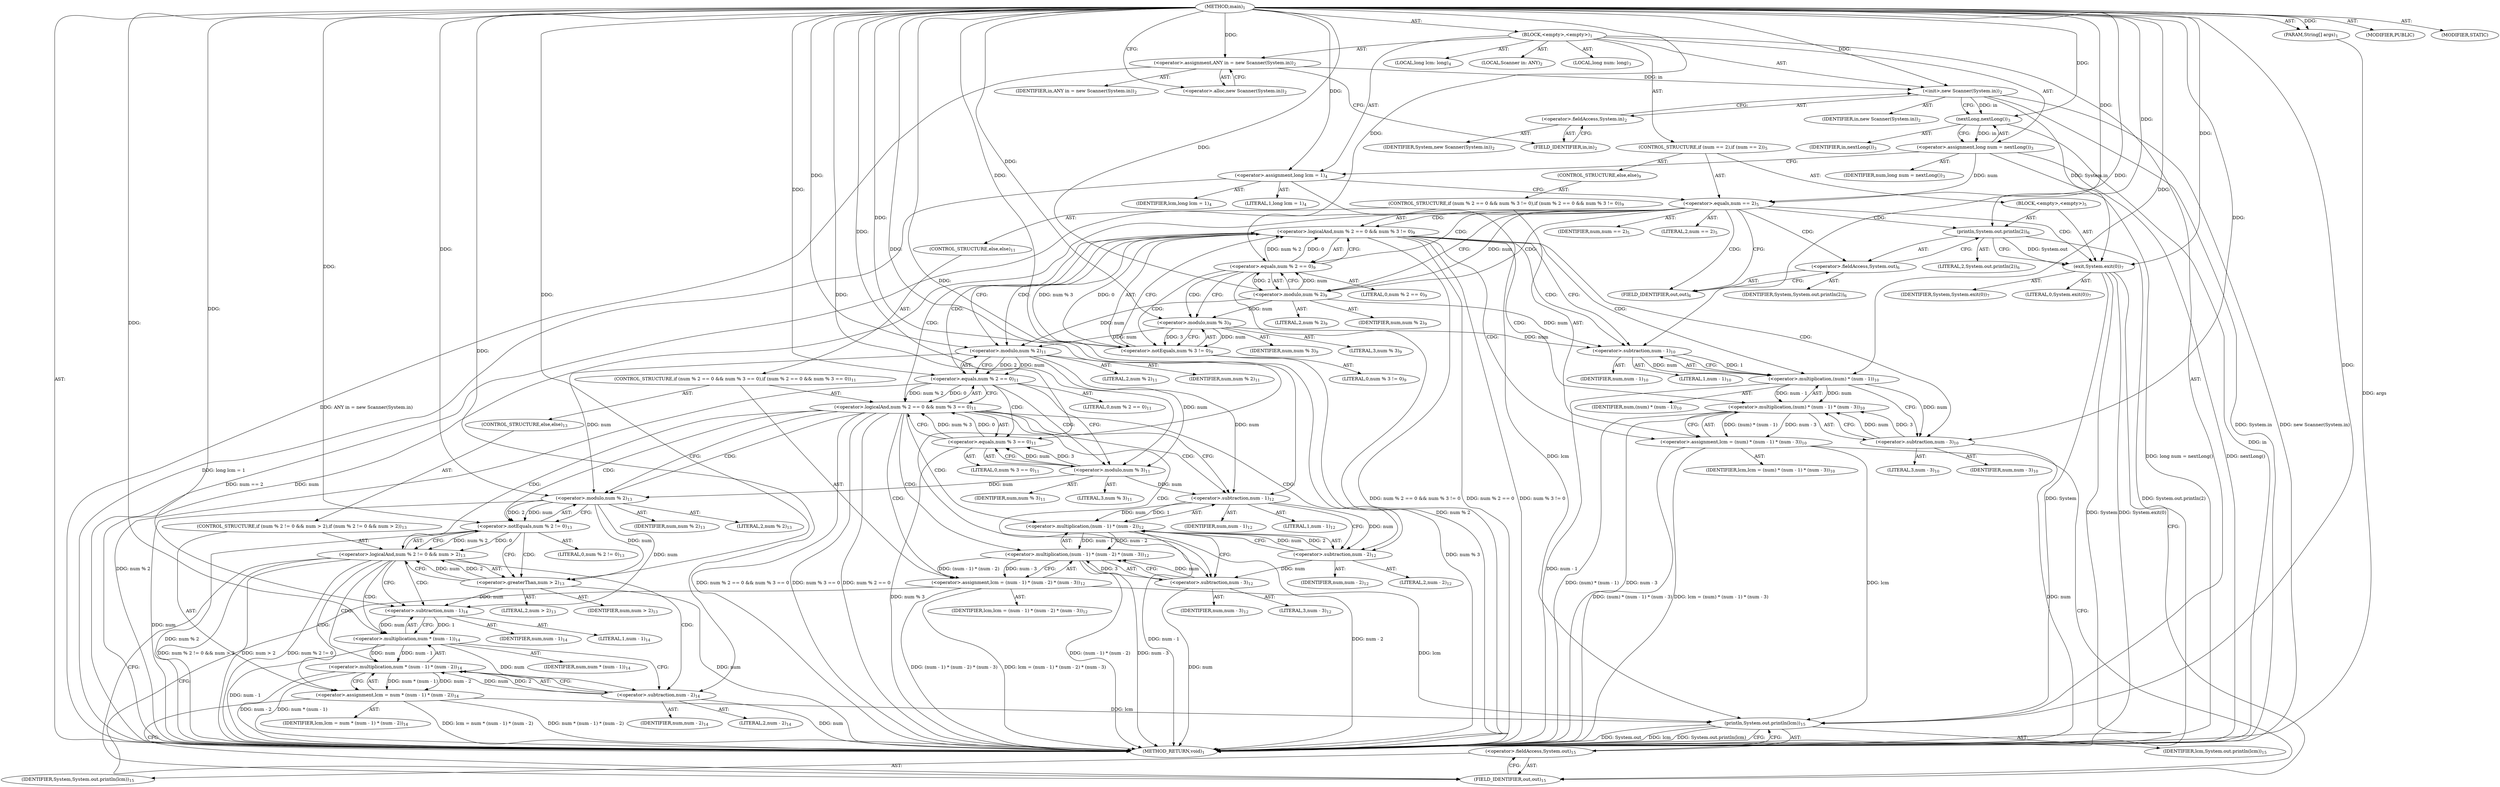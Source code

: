 digraph "main" {  
"19" [label = <(METHOD,main)<SUB>1</SUB>> ]
"20" [label = <(PARAM,String[] args)<SUB>1</SUB>> ]
"21" [label = <(BLOCK,&lt;empty&gt;,&lt;empty&gt;)<SUB>1</SUB>> ]
"4" [label = <(LOCAL,Scanner in: ANY)<SUB>2</SUB>> ]
"22" [label = <(&lt;operator&gt;.assignment,ANY in = new Scanner(System.in))<SUB>2</SUB>> ]
"23" [label = <(IDENTIFIER,in,ANY in = new Scanner(System.in))<SUB>2</SUB>> ]
"24" [label = <(&lt;operator&gt;.alloc,new Scanner(System.in))<SUB>2</SUB>> ]
"25" [label = <(&lt;init&gt;,new Scanner(System.in))<SUB>2</SUB>> ]
"3" [label = <(IDENTIFIER,in,new Scanner(System.in))<SUB>2</SUB>> ]
"26" [label = <(&lt;operator&gt;.fieldAccess,System.in)<SUB>2</SUB>> ]
"27" [label = <(IDENTIFIER,System,new Scanner(System.in))<SUB>2</SUB>> ]
"28" [label = <(FIELD_IDENTIFIER,in,in)<SUB>2</SUB>> ]
"29" [label = <(LOCAL,long num: long)<SUB>3</SUB>> ]
"30" [label = <(&lt;operator&gt;.assignment,long num = nextLong())<SUB>3</SUB>> ]
"31" [label = <(IDENTIFIER,num,long num = nextLong())<SUB>3</SUB>> ]
"32" [label = <(nextLong,nextLong())<SUB>3</SUB>> ]
"33" [label = <(IDENTIFIER,in,nextLong())<SUB>3</SUB>> ]
"34" [label = <(LOCAL,long lcm: long)<SUB>4</SUB>> ]
"35" [label = <(&lt;operator&gt;.assignment,long lcm = 1)<SUB>4</SUB>> ]
"36" [label = <(IDENTIFIER,lcm,long lcm = 1)<SUB>4</SUB>> ]
"37" [label = <(LITERAL,1,long lcm = 1)<SUB>4</SUB>> ]
"38" [label = <(CONTROL_STRUCTURE,if (num == 2),if (num == 2))<SUB>5</SUB>> ]
"39" [label = <(&lt;operator&gt;.equals,num == 2)<SUB>5</SUB>> ]
"40" [label = <(IDENTIFIER,num,num == 2)<SUB>5</SUB>> ]
"41" [label = <(LITERAL,2,num == 2)<SUB>5</SUB>> ]
"42" [label = <(BLOCK,&lt;empty&gt;,&lt;empty&gt;)<SUB>5</SUB>> ]
"43" [label = <(println,System.out.println(2))<SUB>6</SUB>> ]
"44" [label = <(&lt;operator&gt;.fieldAccess,System.out)<SUB>6</SUB>> ]
"45" [label = <(IDENTIFIER,System,System.out.println(2))<SUB>6</SUB>> ]
"46" [label = <(FIELD_IDENTIFIER,out,out)<SUB>6</SUB>> ]
"47" [label = <(LITERAL,2,System.out.println(2))<SUB>6</SUB>> ]
"48" [label = <(exit,System.exit(0))<SUB>7</SUB>> ]
"49" [label = <(IDENTIFIER,System,System.exit(0))<SUB>7</SUB>> ]
"50" [label = <(LITERAL,0,System.exit(0))<SUB>7</SUB>> ]
"51" [label = <(CONTROL_STRUCTURE,else,else)<SUB>9</SUB>> ]
"52" [label = <(CONTROL_STRUCTURE,if (num % 2 == 0 &amp;&amp; num % 3 != 0),if (num % 2 == 0 &amp;&amp; num % 3 != 0))<SUB>9</SUB>> ]
"53" [label = <(&lt;operator&gt;.logicalAnd,num % 2 == 0 &amp;&amp; num % 3 != 0)<SUB>9</SUB>> ]
"54" [label = <(&lt;operator&gt;.equals,num % 2 == 0)<SUB>9</SUB>> ]
"55" [label = <(&lt;operator&gt;.modulo,num % 2)<SUB>9</SUB>> ]
"56" [label = <(IDENTIFIER,num,num % 2)<SUB>9</SUB>> ]
"57" [label = <(LITERAL,2,num % 2)<SUB>9</SUB>> ]
"58" [label = <(LITERAL,0,num % 2 == 0)<SUB>9</SUB>> ]
"59" [label = <(&lt;operator&gt;.notEquals,num % 3 != 0)<SUB>9</SUB>> ]
"60" [label = <(&lt;operator&gt;.modulo,num % 3)<SUB>9</SUB>> ]
"61" [label = <(IDENTIFIER,num,num % 3)<SUB>9</SUB>> ]
"62" [label = <(LITERAL,3,num % 3)<SUB>9</SUB>> ]
"63" [label = <(LITERAL,0,num % 3 != 0)<SUB>9</SUB>> ]
"64" [label = <(&lt;operator&gt;.assignment,lcm = (num) * (num - 1) * (num - 3))<SUB>10</SUB>> ]
"65" [label = <(IDENTIFIER,lcm,lcm = (num) * (num - 1) * (num - 3))<SUB>10</SUB>> ]
"66" [label = <(&lt;operator&gt;.multiplication,(num) * (num - 1) * (num - 3))<SUB>10</SUB>> ]
"67" [label = <(&lt;operator&gt;.multiplication,(num) * (num - 1))<SUB>10</SUB>> ]
"68" [label = <(IDENTIFIER,num,(num) * (num - 1))<SUB>10</SUB>> ]
"69" [label = <(&lt;operator&gt;.subtraction,num - 1)<SUB>10</SUB>> ]
"70" [label = <(IDENTIFIER,num,num - 1)<SUB>10</SUB>> ]
"71" [label = <(LITERAL,1,num - 1)<SUB>10</SUB>> ]
"72" [label = <(&lt;operator&gt;.subtraction,num - 3)<SUB>10</SUB>> ]
"73" [label = <(IDENTIFIER,num,num - 3)<SUB>10</SUB>> ]
"74" [label = <(LITERAL,3,num - 3)<SUB>10</SUB>> ]
"75" [label = <(CONTROL_STRUCTURE,else,else)<SUB>11</SUB>> ]
"76" [label = <(CONTROL_STRUCTURE,if (num % 2 == 0 &amp;&amp; num % 3 == 0),if (num % 2 == 0 &amp;&amp; num % 3 == 0))<SUB>11</SUB>> ]
"77" [label = <(&lt;operator&gt;.logicalAnd,num % 2 == 0 &amp;&amp; num % 3 == 0)<SUB>11</SUB>> ]
"78" [label = <(&lt;operator&gt;.equals,num % 2 == 0)<SUB>11</SUB>> ]
"79" [label = <(&lt;operator&gt;.modulo,num % 2)<SUB>11</SUB>> ]
"80" [label = <(IDENTIFIER,num,num % 2)<SUB>11</SUB>> ]
"81" [label = <(LITERAL,2,num % 2)<SUB>11</SUB>> ]
"82" [label = <(LITERAL,0,num % 2 == 0)<SUB>11</SUB>> ]
"83" [label = <(&lt;operator&gt;.equals,num % 3 == 0)<SUB>11</SUB>> ]
"84" [label = <(&lt;operator&gt;.modulo,num % 3)<SUB>11</SUB>> ]
"85" [label = <(IDENTIFIER,num,num % 3)<SUB>11</SUB>> ]
"86" [label = <(LITERAL,3,num % 3)<SUB>11</SUB>> ]
"87" [label = <(LITERAL,0,num % 3 == 0)<SUB>11</SUB>> ]
"88" [label = <(&lt;operator&gt;.assignment,lcm = (num - 1) * (num - 2) * (num - 3))<SUB>12</SUB>> ]
"89" [label = <(IDENTIFIER,lcm,lcm = (num - 1) * (num - 2) * (num - 3))<SUB>12</SUB>> ]
"90" [label = <(&lt;operator&gt;.multiplication,(num - 1) * (num - 2) * (num - 3))<SUB>12</SUB>> ]
"91" [label = <(&lt;operator&gt;.multiplication,(num - 1) * (num - 2))<SUB>12</SUB>> ]
"92" [label = <(&lt;operator&gt;.subtraction,num - 1)<SUB>12</SUB>> ]
"93" [label = <(IDENTIFIER,num,num - 1)<SUB>12</SUB>> ]
"94" [label = <(LITERAL,1,num - 1)<SUB>12</SUB>> ]
"95" [label = <(&lt;operator&gt;.subtraction,num - 2)<SUB>12</SUB>> ]
"96" [label = <(IDENTIFIER,num,num - 2)<SUB>12</SUB>> ]
"97" [label = <(LITERAL,2,num - 2)<SUB>12</SUB>> ]
"98" [label = <(&lt;operator&gt;.subtraction,num - 3)<SUB>12</SUB>> ]
"99" [label = <(IDENTIFIER,num,num - 3)<SUB>12</SUB>> ]
"100" [label = <(LITERAL,3,num - 3)<SUB>12</SUB>> ]
"101" [label = <(CONTROL_STRUCTURE,else,else)<SUB>13</SUB>> ]
"102" [label = <(CONTROL_STRUCTURE,if (num % 2 != 0 &amp;&amp; num &gt; 2),if (num % 2 != 0 &amp;&amp; num &gt; 2))<SUB>13</SUB>> ]
"103" [label = <(&lt;operator&gt;.logicalAnd,num % 2 != 0 &amp;&amp; num &gt; 2)<SUB>13</SUB>> ]
"104" [label = <(&lt;operator&gt;.notEquals,num % 2 != 0)<SUB>13</SUB>> ]
"105" [label = <(&lt;operator&gt;.modulo,num % 2)<SUB>13</SUB>> ]
"106" [label = <(IDENTIFIER,num,num % 2)<SUB>13</SUB>> ]
"107" [label = <(LITERAL,2,num % 2)<SUB>13</SUB>> ]
"108" [label = <(LITERAL,0,num % 2 != 0)<SUB>13</SUB>> ]
"109" [label = <(&lt;operator&gt;.greaterThan,num &gt; 2)<SUB>13</SUB>> ]
"110" [label = <(IDENTIFIER,num,num &gt; 2)<SUB>13</SUB>> ]
"111" [label = <(LITERAL,2,num &gt; 2)<SUB>13</SUB>> ]
"112" [label = <(&lt;operator&gt;.assignment,lcm = num * (num - 1) * (num - 2))<SUB>14</SUB>> ]
"113" [label = <(IDENTIFIER,lcm,lcm = num * (num - 1) * (num - 2))<SUB>14</SUB>> ]
"114" [label = <(&lt;operator&gt;.multiplication,num * (num - 1) * (num - 2))<SUB>14</SUB>> ]
"115" [label = <(&lt;operator&gt;.multiplication,num * (num - 1))<SUB>14</SUB>> ]
"116" [label = <(IDENTIFIER,num,num * (num - 1))<SUB>14</SUB>> ]
"117" [label = <(&lt;operator&gt;.subtraction,num - 1)<SUB>14</SUB>> ]
"118" [label = <(IDENTIFIER,num,num - 1)<SUB>14</SUB>> ]
"119" [label = <(LITERAL,1,num - 1)<SUB>14</SUB>> ]
"120" [label = <(&lt;operator&gt;.subtraction,num - 2)<SUB>14</SUB>> ]
"121" [label = <(IDENTIFIER,num,num - 2)<SUB>14</SUB>> ]
"122" [label = <(LITERAL,2,num - 2)<SUB>14</SUB>> ]
"123" [label = <(println,System.out.println(lcm))<SUB>15</SUB>> ]
"124" [label = <(&lt;operator&gt;.fieldAccess,System.out)<SUB>15</SUB>> ]
"125" [label = <(IDENTIFIER,System,System.out.println(lcm))<SUB>15</SUB>> ]
"126" [label = <(FIELD_IDENTIFIER,out,out)<SUB>15</SUB>> ]
"127" [label = <(IDENTIFIER,lcm,System.out.println(lcm))<SUB>15</SUB>> ]
"128" [label = <(MODIFIER,PUBLIC)> ]
"129" [label = <(MODIFIER,STATIC)> ]
"130" [label = <(METHOD_RETURN,void)<SUB>1</SUB>> ]
  "19" -> "20"  [ label = "AST: "] 
  "19" -> "21"  [ label = "AST: "] 
  "19" -> "128"  [ label = "AST: "] 
  "19" -> "129"  [ label = "AST: "] 
  "19" -> "130"  [ label = "AST: "] 
  "21" -> "4"  [ label = "AST: "] 
  "21" -> "22"  [ label = "AST: "] 
  "21" -> "25"  [ label = "AST: "] 
  "21" -> "29"  [ label = "AST: "] 
  "21" -> "30"  [ label = "AST: "] 
  "21" -> "34"  [ label = "AST: "] 
  "21" -> "35"  [ label = "AST: "] 
  "21" -> "38"  [ label = "AST: "] 
  "21" -> "123"  [ label = "AST: "] 
  "22" -> "23"  [ label = "AST: "] 
  "22" -> "24"  [ label = "AST: "] 
  "25" -> "3"  [ label = "AST: "] 
  "25" -> "26"  [ label = "AST: "] 
  "26" -> "27"  [ label = "AST: "] 
  "26" -> "28"  [ label = "AST: "] 
  "30" -> "31"  [ label = "AST: "] 
  "30" -> "32"  [ label = "AST: "] 
  "32" -> "33"  [ label = "AST: "] 
  "35" -> "36"  [ label = "AST: "] 
  "35" -> "37"  [ label = "AST: "] 
  "38" -> "39"  [ label = "AST: "] 
  "38" -> "42"  [ label = "AST: "] 
  "38" -> "51"  [ label = "AST: "] 
  "39" -> "40"  [ label = "AST: "] 
  "39" -> "41"  [ label = "AST: "] 
  "42" -> "43"  [ label = "AST: "] 
  "42" -> "48"  [ label = "AST: "] 
  "43" -> "44"  [ label = "AST: "] 
  "43" -> "47"  [ label = "AST: "] 
  "44" -> "45"  [ label = "AST: "] 
  "44" -> "46"  [ label = "AST: "] 
  "48" -> "49"  [ label = "AST: "] 
  "48" -> "50"  [ label = "AST: "] 
  "51" -> "52"  [ label = "AST: "] 
  "52" -> "53"  [ label = "AST: "] 
  "52" -> "64"  [ label = "AST: "] 
  "52" -> "75"  [ label = "AST: "] 
  "53" -> "54"  [ label = "AST: "] 
  "53" -> "59"  [ label = "AST: "] 
  "54" -> "55"  [ label = "AST: "] 
  "54" -> "58"  [ label = "AST: "] 
  "55" -> "56"  [ label = "AST: "] 
  "55" -> "57"  [ label = "AST: "] 
  "59" -> "60"  [ label = "AST: "] 
  "59" -> "63"  [ label = "AST: "] 
  "60" -> "61"  [ label = "AST: "] 
  "60" -> "62"  [ label = "AST: "] 
  "64" -> "65"  [ label = "AST: "] 
  "64" -> "66"  [ label = "AST: "] 
  "66" -> "67"  [ label = "AST: "] 
  "66" -> "72"  [ label = "AST: "] 
  "67" -> "68"  [ label = "AST: "] 
  "67" -> "69"  [ label = "AST: "] 
  "69" -> "70"  [ label = "AST: "] 
  "69" -> "71"  [ label = "AST: "] 
  "72" -> "73"  [ label = "AST: "] 
  "72" -> "74"  [ label = "AST: "] 
  "75" -> "76"  [ label = "AST: "] 
  "76" -> "77"  [ label = "AST: "] 
  "76" -> "88"  [ label = "AST: "] 
  "76" -> "101"  [ label = "AST: "] 
  "77" -> "78"  [ label = "AST: "] 
  "77" -> "83"  [ label = "AST: "] 
  "78" -> "79"  [ label = "AST: "] 
  "78" -> "82"  [ label = "AST: "] 
  "79" -> "80"  [ label = "AST: "] 
  "79" -> "81"  [ label = "AST: "] 
  "83" -> "84"  [ label = "AST: "] 
  "83" -> "87"  [ label = "AST: "] 
  "84" -> "85"  [ label = "AST: "] 
  "84" -> "86"  [ label = "AST: "] 
  "88" -> "89"  [ label = "AST: "] 
  "88" -> "90"  [ label = "AST: "] 
  "90" -> "91"  [ label = "AST: "] 
  "90" -> "98"  [ label = "AST: "] 
  "91" -> "92"  [ label = "AST: "] 
  "91" -> "95"  [ label = "AST: "] 
  "92" -> "93"  [ label = "AST: "] 
  "92" -> "94"  [ label = "AST: "] 
  "95" -> "96"  [ label = "AST: "] 
  "95" -> "97"  [ label = "AST: "] 
  "98" -> "99"  [ label = "AST: "] 
  "98" -> "100"  [ label = "AST: "] 
  "101" -> "102"  [ label = "AST: "] 
  "102" -> "103"  [ label = "AST: "] 
  "102" -> "112"  [ label = "AST: "] 
  "103" -> "104"  [ label = "AST: "] 
  "103" -> "109"  [ label = "AST: "] 
  "104" -> "105"  [ label = "AST: "] 
  "104" -> "108"  [ label = "AST: "] 
  "105" -> "106"  [ label = "AST: "] 
  "105" -> "107"  [ label = "AST: "] 
  "109" -> "110"  [ label = "AST: "] 
  "109" -> "111"  [ label = "AST: "] 
  "112" -> "113"  [ label = "AST: "] 
  "112" -> "114"  [ label = "AST: "] 
  "114" -> "115"  [ label = "AST: "] 
  "114" -> "120"  [ label = "AST: "] 
  "115" -> "116"  [ label = "AST: "] 
  "115" -> "117"  [ label = "AST: "] 
  "117" -> "118"  [ label = "AST: "] 
  "117" -> "119"  [ label = "AST: "] 
  "120" -> "121"  [ label = "AST: "] 
  "120" -> "122"  [ label = "AST: "] 
  "123" -> "124"  [ label = "AST: "] 
  "123" -> "127"  [ label = "AST: "] 
  "124" -> "125"  [ label = "AST: "] 
  "124" -> "126"  [ label = "AST: "] 
  "22" -> "28"  [ label = "CFG: "] 
  "25" -> "32"  [ label = "CFG: "] 
  "30" -> "35"  [ label = "CFG: "] 
  "35" -> "39"  [ label = "CFG: "] 
  "123" -> "130"  [ label = "CFG: "] 
  "24" -> "22"  [ label = "CFG: "] 
  "26" -> "25"  [ label = "CFG: "] 
  "32" -> "30"  [ label = "CFG: "] 
  "39" -> "46"  [ label = "CFG: "] 
  "39" -> "55"  [ label = "CFG: "] 
  "124" -> "123"  [ label = "CFG: "] 
  "28" -> "26"  [ label = "CFG: "] 
  "43" -> "48"  [ label = "CFG: "] 
  "48" -> "126"  [ label = "CFG: "] 
  "126" -> "124"  [ label = "CFG: "] 
  "44" -> "43"  [ label = "CFG: "] 
  "53" -> "69"  [ label = "CFG: "] 
  "53" -> "79"  [ label = "CFG: "] 
  "64" -> "126"  [ label = "CFG: "] 
  "46" -> "44"  [ label = "CFG: "] 
  "54" -> "53"  [ label = "CFG: "] 
  "54" -> "60"  [ label = "CFG: "] 
  "59" -> "53"  [ label = "CFG: "] 
  "66" -> "64"  [ label = "CFG: "] 
  "55" -> "54"  [ label = "CFG: "] 
  "60" -> "59"  [ label = "CFG: "] 
  "67" -> "72"  [ label = "CFG: "] 
  "72" -> "66"  [ label = "CFG: "] 
  "77" -> "92"  [ label = "CFG: "] 
  "77" -> "105"  [ label = "CFG: "] 
  "88" -> "126"  [ label = "CFG: "] 
  "69" -> "67"  [ label = "CFG: "] 
  "78" -> "77"  [ label = "CFG: "] 
  "78" -> "84"  [ label = "CFG: "] 
  "83" -> "77"  [ label = "CFG: "] 
  "90" -> "88"  [ label = "CFG: "] 
  "79" -> "78"  [ label = "CFG: "] 
  "84" -> "83"  [ label = "CFG: "] 
  "91" -> "98"  [ label = "CFG: "] 
  "98" -> "90"  [ label = "CFG: "] 
  "103" -> "117"  [ label = "CFG: "] 
  "103" -> "126"  [ label = "CFG: "] 
  "112" -> "126"  [ label = "CFG: "] 
  "92" -> "95"  [ label = "CFG: "] 
  "95" -> "91"  [ label = "CFG: "] 
  "104" -> "103"  [ label = "CFG: "] 
  "104" -> "109"  [ label = "CFG: "] 
  "109" -> "103"  [ label = "CFG: "] 
  "114" -> "112"  [ label = "CFG: "] 
  "105" -> "104"  [ label = "CFG: "] 
  "115" -> "120"  [ label = "CFG: "] 
  "120" -> "114"  [ label = "CFG: "] 
  "117" -> "115"  [ label = "CFG: "] 
  "19" -> "24"  [ label = "CFG: "] 
  "20" -> "130"  [ label = "DDG: args"] 
  "22" -> "130"  [ label = "DDG: ANY in = new Scanner(System.in)"] 
  "25" -> "130"  [ label = "DDG: System.in"] 
  "25" -> "130"  [ label = "DDG: new Scanner(System.in)"] 
  "32" -> "130"  [ label = "DDG: in"] 
  "30" -> "130"  [ label = "DDG: nextLong()"] 
  "30" -> "130"  [ label = "DDG: long num = nextLong()"] 
  "35" -> "130"  [ label = "DDG: long lcm = 1"] 
  "39" -> "130"  [ label = "DDG: num"] 
  "39" -> "130"  [ label = "DDG: num == 2"] 
  "54" -> "130"  [ label = "DDG: num % 2"] 
  "53" -> "130"  [ label = "DDG: num % 2 == 0"] 
  "59" -> "130"  [ label = "DDG: num % 3"] 
  "53" -> "130"  [ label = "DDG: num % 3 != 0"] 
  "53" -> "130"  [ label = "DDG: num % 2 == 0 &amp;&amp; num % 3 != 0"] 
  "78" -> "130"  [ label = "DDG: num % 2"] 
  "77" -> "130"  [ label = "DDG: num % 2 == 0"] 
  "83" -> "130"  [ label = "DDG: num % 3"] 
  "77" -> "130"  [ label = "DDG: num % 3 == 0"] 
  "77" -> "130"  [ label = "DDG: num % 2 == 0 &amp;&amp; num % 3 == 0"] 
  "105" -> "130"  [ label = "DDG: num"] 
  "104" -> "130"  [ label = "DDG: num % 2"] 
  "103" -> "130"  [ label = "DDG: num % 2 != 0"] 
  "109" -> "130"  [ label = "DDG: num"] 
  "103" -> "130"  [ label = "DDG: num &gt; 2"] 
  "103" -> "130"  [ label = "DDG: num % 2 != 0 &amp;&amp; num &gt; 2"] 
  "115" -> "130"  [ label = "DDG: num - 1"] 
  "114" -> "130"  [ label = "DDG: num * (num - 1)"] 
  "120" -> "130"  [ label = "DDG: num"] 
  "114" -> "130"  [ label = "DDG: num - 2"] 
  "112" -> "130"  [ label = "DDG: num * (num - 1) * (num - 2)"] 
  "112" -> "130"  [ label = "DDG: lcm = num * (num - 1) * (num - 2)"] 
  "91" -> "130"  [ label = "DDG: num - 1"] 
  "91" -> "130"  [ label = "DDG: num - 2"] 
  "90" -> "130"  [ label = "DDG: (num - 1) * (num - 2)"] 
  "98" -> "130"  [ label = "DDG: num"] 
  "90" -> "130"  [ label = "DDG: num - 3"] 
  "88" -> "130"  [ label = "DDG: (num - 1) * (num - 2) * (num - 3)"] 
  "88" -> "130"  [ label = "DDG: lcm = (num - 1) * (num - 2) * (num - 3)"] 
  "67" -> "130"  [ label = "DDG: num - 1"] 
  "66" -> "130"  [ label = "DDG: (num) * (num - 1)"] 
  "72" -> "130"  [ label = "DDG: num"] 
  "66" -> "130"  [ label = "DDG: num - 3"] 
  "64" -> "130"  [ label = "DDG: (num) * (num - 1) * (num - 3)"] 
  "64" -> "130"  [ label = "DDG: lcm = (num) * (num - 1) * (num - 3)"] 
  "43" -> "130"  [ label = "DDG: System.out.println(2)"] 
  "48" -> "130"  [ label = "DDG: System"] 
  "48" -> "130"  [ label = "DDG: System.exit(0)"] 
  "123" -> "130"  [ label = "DDG: System.out"] 
  "123" -> "130"  [ label = "DDG: lcm"] 
  "123" -> "130"  [ label = "DDG: System.out.println(lcm)"] 
  "19" -> "20"  [ label = "DDG: "] 
  "19" -> "22"  [ label = "DDG: "] 
  "32" -> "30"  [ label = "DDG: in"] 
  "19" -> "35"  [ label = "DDG: "] 
  "22" -> "25"  [ label = "DDG: in"] 
  "19" -> "25"  [ label = "DDG: "] 
  "48" -> "123"  [ label = "DDG: System"] 
  "35" -> "123"  [ label = "DDG: lcm"] 
  "112" -> "123"  [ label = "DDG: lcm"] 
  "88" -> "123"  [ label = "DDG: lcm"] 
  "64" -> "123"  [ label = "DDG: lcm"] 
  "19" -> "123"  [ label = "DDG: "] 
  "25" -> "32"  [ label = "DDG: in"] 
  "19" -> "32"  [ label = "DDG: "] 
  "30" -> "39"  [ label = "DDG: num"] 
  "19" -> "39"  [ label = "DDG: "] 
  "19" -> "43"  [ label = "DDG: "] 
  "25" -> "48"  [ label = "DDG: System.in"] 
  "43" -> "48"  [ label = "DDG: System.out"] 
  "19" -> "48"  [ label = "DDG: "] 
  "66" -> "64"  [ label = "DDG: (num) * (num - 1)"] 
  "66" -> "64"  [ label = "DDG: num - 3"] 
  "54" -> "53"  [ label = "DDG: num % 2"] 
  "54" -> "53"  [ label = "DDG: 0"] 
  "59" -> "53"  [ label = "DDG: num % 3"] 
  "59" -> "53"  [ label = "DDG: 0"] 
  "55" -> "54"  [ label = "DDG: num"] 
  "55" -> "54"  [ label = "DDG: 2"] 
  "19" -> "54"  [ label = "DDG: "] 
  "60" -> "59"  [ label = "DDG: num"] 
  "60" -> "59"  [ label = "DDG: 3"] 
  "19" -> "59"  [ label = "DDG: "] 
  "67" -> "66"  [ label = "DDG: num"] 
  "67" -> "66"  [ label = "DDG: num - 1"] 
  "72" -> "66"  [ label = "DDG: num"] 
  "72" -> "66"  [ label = "DDG: 3"] 
  "90" -> "88"  [ label = "DDG: (num - 1) * (num - 2)"] 
  "90" -> "88"  [ label = "DDG: num - 3"] 
  "39" -> "55"  [ label = "DDG: num"] 
  "19" -> "55"  [ label = "DDG: "] 
  "55" -> "60"  [ label = "DDG: num"] 
  "19" -> "60"  [ label = "DDG: "] 
  "69" -> "67"  [ label = "DDG: num"] 
  "19" -> "67"  [ label = "DDG: "] 
  "69" -> "67"  [ label = "DDG: 1"] 
  "67" -> "72"  [ label = "DDG: num"] 
  "19" -> "72"  [ label = "DDG: "] 
  "78" -> "77"  [ label = "DDG: num % 2"] 
  "78" -> "77"  [ label = "DDG: 0"] 
  "83" -> "77"  [ label = "DDG: num % 3"] 
  "83" -> "77"  [ label = "DDG: 0"] 
  "55" -> "69"  [ label = "DDG: num"] 
  "60" -> "69"  [ label = "DDG: num"] 
  "19" -> "69"  [ label = "DDG: "] 
  "79" -> "78"  [ label = "DDG: num"] 
  "79" -> "78"  [ label = "DDG: 2"] 
  "19" -> "78"  [ label = "DDG: "] 
  "84" -> "83"  [ label = "DDG: num"] 
  "84" -> "83"  [ label = "DDG: 3"] 
  "19" -> "83"  [ label = "DDG: "] 
  "91" -> "90"  [ label = "DDG: num - 1"] 
  "91" -> "90"  [ label = "DDG: num - 2"] 
  "98" -> "90"  [ label = "DDG: num"] 
  "98" -> "90"  [ label = "DDG: 3"] 
  "114" -> "112"  [ label = "DDG: num * (num - 1)"] 
  "114" -> "112"  [ label = "DDG: num - 2"] 
  "55" -> "79"  [ label = "DDG: num"] 
  "60" -> "79"  [ label = "DDG: num"] 
  "19" -> "79"  [ label = "DDG: "] 
  "79" -> "84"  [ label = "DDG: num"] 
  "19" -> "84"  [ label = "DDG: "] 
  "92" -> "91"  [ label = "DDG: num"] 
  "92" -> "91"  [ label = "DDG: 1"] 
  "95" -> "91"  [ label = "DDG: num"] 
  "95" -> "91"  [ label = "DDG: 2"] 
  "95" -> "98"  [ label = "DDG: num"] 
  "19" -> "98"  [ label = "DDG: "] 
  "104" -> "103"  [ label = "DDG: num % 2"] 
  "104" -> "103"  [ label = "DDG: 0"] 
  "109" -> "103"  [ label = "DDG: num"] 
  "109" -> "103"  [ label = "DDG: 2"] 
  "79" -> "92"  [ label = "DDG: num"] 
  "84" -> "92"  [ label = "DDG: num"] 
  "19" -> "92"  [ label = "DDG: "] 
  "92" -> "95"  [ label = "DDG: num"] 
  "19" -> "95"  [ label = "DDG: "] 
  "105" -> "104"  [ label = "DDG: num"] 
  "105" -> "104"  [ label = "DDG: 2"] 
  "19" -> "104"  [ label = "DDG: "] 
  "105" -> "109"  [ label = "DDG: num"] 
  "19" -> "109"  [ label = "DDG: "] 
  "115" -> "114"  [ label = "DDG: num"] 
  "115" -> "114"  [ label = "DDG: num - 1"] 
  "120" -> "114"  [ label = "DDG: num"] 
  "120" -> "114"  [ label = "DDG: 2"] 
  "79" -> "105"  [ label = "DDG: num"] 
  "84" -> "105"  [ label = "DDG: num"] 
  "19" -> "105"  [ label = "DDG: "] 
  "117" -> "115"  [ label = "DDG: num"] 
  "19" -> "115"  [ label = "DDG: "] 
  "117" -> "115"  [ label = "DDG: 1"] 
  "115" -> "120"  [ label = "DDG: num"] 
  "19" -> "120"  [ label = "DDG: "] 
  "105" -> "117"  [ label = "DDG: num"] 
  "109" -> "117"  [ label = "DDG: num"] 
  "19" -> "117"  [ label = "DDG: "] 
  "39" -> "48"  [ label = "CDG: "] 
  "39" -> "46"  [ label = "CDG: "] 
  "39" -> "44"  [ label = "CDG: "] 
  "39" -> "54"  [ label = "CDG: "] 
  "39" -> "43"  [ label = "CDG: "] 
  "39" -> "53"  [ label = "CDG: "] 
  "39" -> "55"  [ label = "CDG: "] 
  "53" -> "77"  [ label = "CDG: "] 
  "53" -> "64"  [ label = "CDG: "] 
  "53" -> "66"  [ label = "CDG: "] 
  "53" -> "72"  [ label = "CDG: "] 
  "53" -> "69"  [ label = "CDG: "] 
  "53" -> "67"  [ label = "CDG: "] 
  "53" -> "79"  [ label = "CDG: "] 
  "53" -> "78"  [ label = "CDG: "] 
  "54" -> "60"  [ label = "CDG: "] 
  "54" -> "59"  [ label = "CDG: "] 
  "77" -> "98"  [ label = "CDG: "] 
  "77" -> "103"  [ label = "CDG: "] 
  "77" -> "104"  [ label = "CDG: "] 
  "77" -> "95"  [ label = "CDG: "] 
  "77" -> "92"  [ label = "CDG: "] 
  "77" -> "91"  [ label = "CDG: "] 
  "77" -> "90"  [ label = "CDG: "] 
  "77" -> "105"  [ label = "CDG: "] 
  "77" -> "88"  [ label = "CDG: "] 
  "78" -> "84"  [ label = "CDG: "] 
  "78" -> "83"  [ label = "CDG: "] 
  "103" -> "115"  [ label = "CDG: "] 
  "103" -> "120"  [ label = "CDG: "] 
  "103" -> "114"  [ label = "CDG: "] 
  "103" -> "112"  [ label = "CDG: "] 
  "103" -> "117"  [ label = "CDG: "] 
  "104" -> "109"  [ label = "CDG: "] 
}
